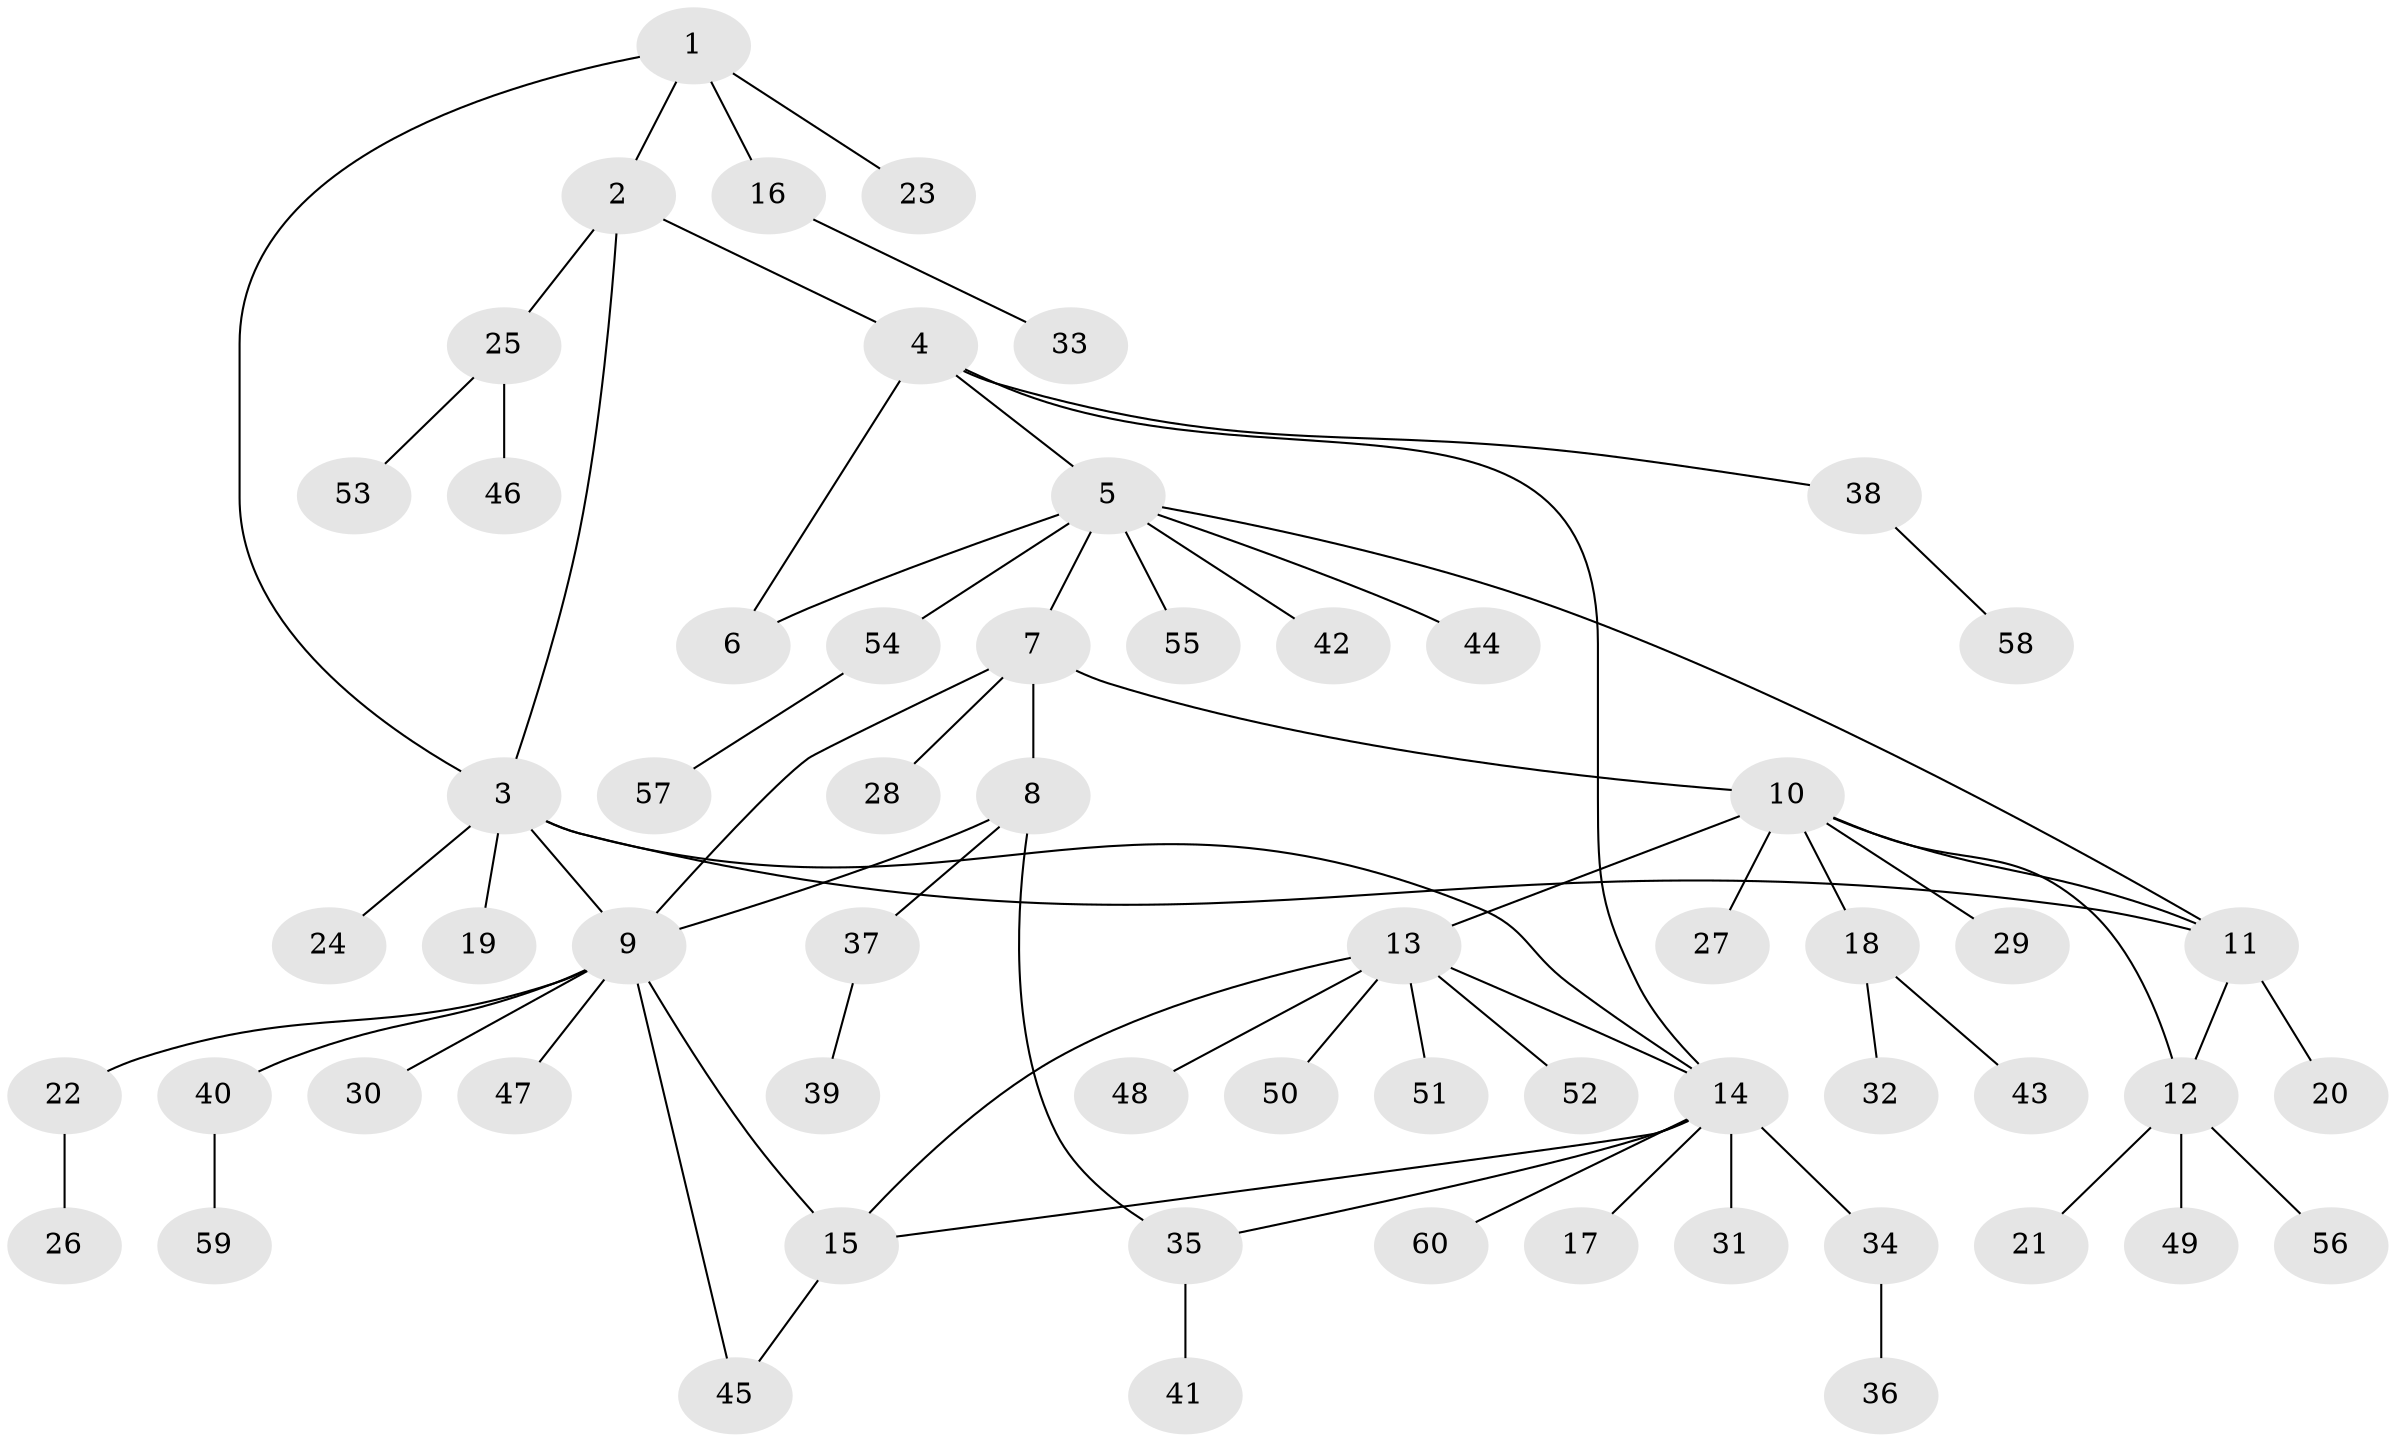 // coarse degree distribution, {2: 0.09090909090909091, 8: 0.022727272727272728, 4: 0.022727272727272728, 7: 0.045454545454545456, 6: 0.045454545454545456, 9: 0.045454545454545456, 3: 0.06818181818181818, 1: 0.6590909090909091}
// Generated by graph-tools (version 1.1) at 2025/24/03/03/25 07:24:10]
// undirected, 60 vertices, 72 edges
graph export_dot {
graph [start="1"]
  node [color=gray90,style=filled];
  1;
  2;
  3;
  4;
  5;
  6;
  7;
  8;
  9;
  10;
  11;
  12;
  13;
  14;
  15;
  16;
  17;
  18;
  19;
  20;
  21;
  22;
  23;
  24;
  25;
  26;
  27;
  28;
  29;
  30;
  31;
  32;
  33;
  34;
  35;
  36;
  37;
  38;
  39;
  40;
  41;
  42;
  43;
  44;
  45;
  46;
  47;
  48;
  49;
  50;
  51;
  52;
  53;
  54;
  55;
  56;
  57;
  58;
  59;
  60;
  1 -- 2;
  1 -- 3;
  1 -- 16;
  1 -- 23;
  2 -- 3;
  2 -- 4;
  2 -- 25;
  3 -- 9;
  3 -- 11;
  3 -- 14;
  3 -- 19;
  3 -- 24;
  4 -- 5;
  4 -- 6;
  4 -- 14;
  4 -- 38;
  5 -- 6;
  5 -- 7;
  5 -- 11;
  5 -- 42;
  5 -- 44;
  5 -- 54;
  5 -- 55;
  7 -- 8;
  7 -- 9;
  7 -- 10;
  7 -- 28;
  8 -- 9;
  8 -- 35;
  8 -- 37;
  9 -- 15;
  9 -- 22;
  9 -- 30;
  9 -- 40;
  9 -- 45;
  9 -- 47;
  10 -- 11;
  10 -- 12;
  10 -- 13;
  10 -- 18;
  10 -- 27;
  10 -- 29;
  11 -- 12;
  11 -- 20;
  12 -- 21;
  12 -- 49;
  12 -- 56;
  13 -- 14;
  13 -- 15;
  13 -- 48;
  13 -- 50;
  13 -- 51;
  13 -- 52;
  14 -- 15;
  14 -- 17;
  14 -- 31;
  14 -- 34;
  14 -- 35;
  14 -- 60;
  15 -- 45;
  16 -- 33;
  18 -- 32;
  18 -- 43;
  22 -- 26;
  25 -- 46;
  25 -- 53;
  34 -- 36;
  35 -- 41;
  37 -- 39;
  38 -- 58;
  40 -- 59;
  54 -- 57;
}
